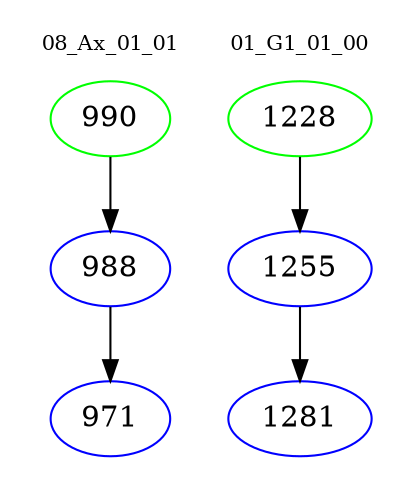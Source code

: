 digraph{
subgraph cluster_0 {
color = white
label = "08_Ax_01_01";
fontsize=10;
T0_990 [label="990", color="green"]
T0_990 -> T0_988 [color="black"]
T0_988 [label="988", color="blue"]
T0_988 -> T0_971 [color="black"]
T0_971 [label="971", color="blue"]
}
subgraph cluster_1 {
color = white
label = "01_G1_01_00";
fontsize=10;
T1_1228 [label="1228", color="green"]
T1_1228 -> T1_1255 [color="black"]
T1_1255 [label="1255", color="blue"]
T1_1255 -> T1_1281 [color="black"]
T1_1281 [label="1281", color="blue"]
}
}
